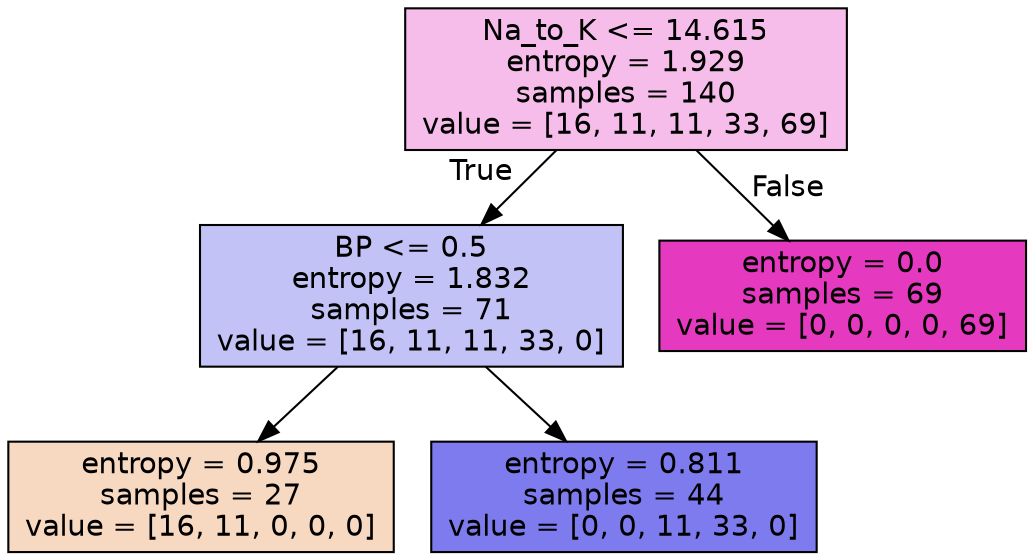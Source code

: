 digraph Tree {
node [shape=box, style="filled", color="black", fontname="helvetica"] ;
edge [fontname="helvetica"] ;
0 [label="Na_to_K <= 14.615\nentropy = 1.929\nsamples = 140\nvalue = [16, 11, 11, 33, 69]", fillcolor="#f6bcea"] ;
1 [label="BP <= 0.5\nentropy = 1.832\nsamples = 71\nvalue = [16, 11, 11, 33, 0]", fillcolor="#c3c2f7"] ;
0 -> 1 [labeldistance=2.5, labelangle=45, headlabel="True"] ;
2 [label="entropy = 0.975\nsamples = 27\nvalue = [16, 11, 0, 0, 0]", fillcolor="#f7d8c1"] ;
1 -> 2 ;
3 [label="entropy = 0.811\nsamples = 44\nvalue = [0, 0, 11, 33, 0]", fillcolor="#7d7bee"] ;
1 -> 3 ;
4 [label="entropy = 0.0\nsamples = 69\nvalue = [0, 0, 0, 0, 69]", fillcolor="#e539c0"] ;
0 -> 4 [labeldistance=2.5, labelangle=-45, headlabel="False"] ;
}